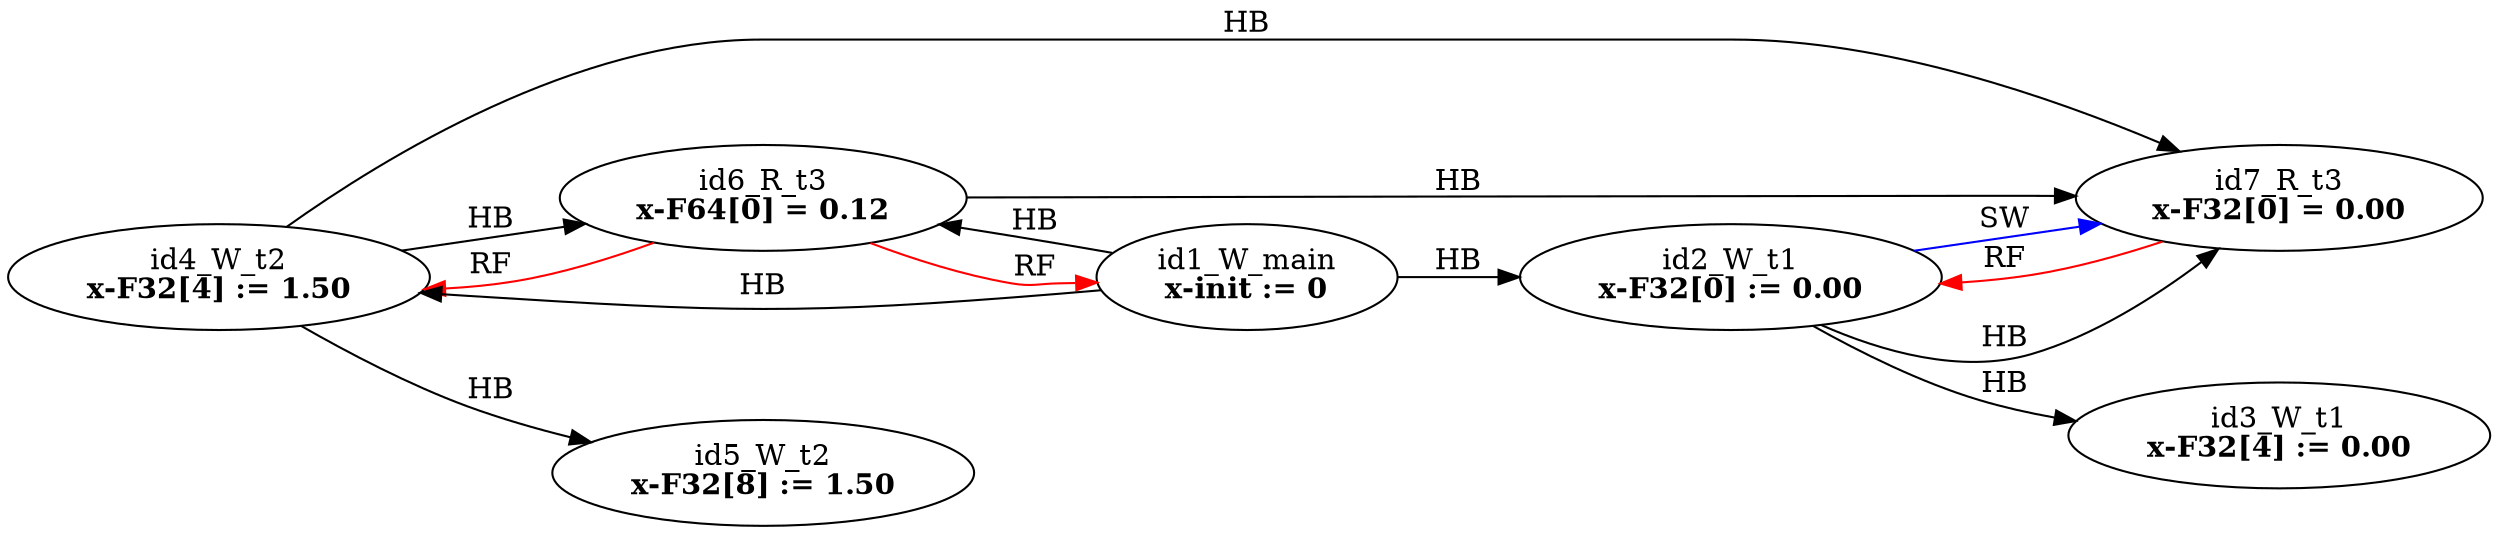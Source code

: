 digraph memory_model {
rankdir=LR;
splines=true; esep=0.5;
id2_W_t1 -> id3_W_t1 [label = "HB", color="black"];
id4_W_t2 -> id5_W_t2 [label = "HB", color="black"];
id6_R_t3 -> id7_R_t3 [label = "HB", color="black"];
id1_W_main -> id2_W_t1 [label = "HB", color="black"];
id1_W_main -> id4_W_t2 [label = "HB", color="black"];
id1_W_main -> id6_R_t3 [label = "HB", color="black"];
id2_W_t1 -> id7_R_t3 [label = "HB", color="black"];
id4_W_t2 -> id6_R_t3 [label = "HB", color="black"];
id4_W_t2 -> id7_R_t3 [label = "HB", color="black"];
id6_R_t3 -> id1_W_main [label = "RF", color="red"];
id6_R_t3 -> id4_W_t2 [label = "RF", color="red"];
id7_R_t3 -> id2_W_t1 [label = "RF", color="red"];
id2_W_t1 -> id7_R_t3 [label = "SW", color="blue"];
id1_W_main [label=<id1_W_main<br/><B>x-init := 0</B>>, pos="5.0,4!"]
id2_W_t1 [label=<id2_W_t1<br/><B>x-F32[0] := 0.00</B>>, pos="0,2!"]
id3_W_t1 [label=<id3_W_t1<br/><B>x-F32[4] := 0.00</B>>, pos="0,0!"]
id4_W_t2 [label=<id4_W_t2<br/><B>x-F32[4] := 1.50</B>>, pos="5,2!"]
id5_W_t2 [label=<id5_W_t2<br/><B>x-F32[8] := 1.50</B>>, pos="5,0!"]
id6_R_t3 [label=<id6_R_t3<br/><B>x-F64[0] = 0.12</B>>, pos="10,2!"]
id7_R_t3 [label=<id7_R_t3<br/><B>x-F32[0] = 0.00</B>>, pos="10,0!"]
}